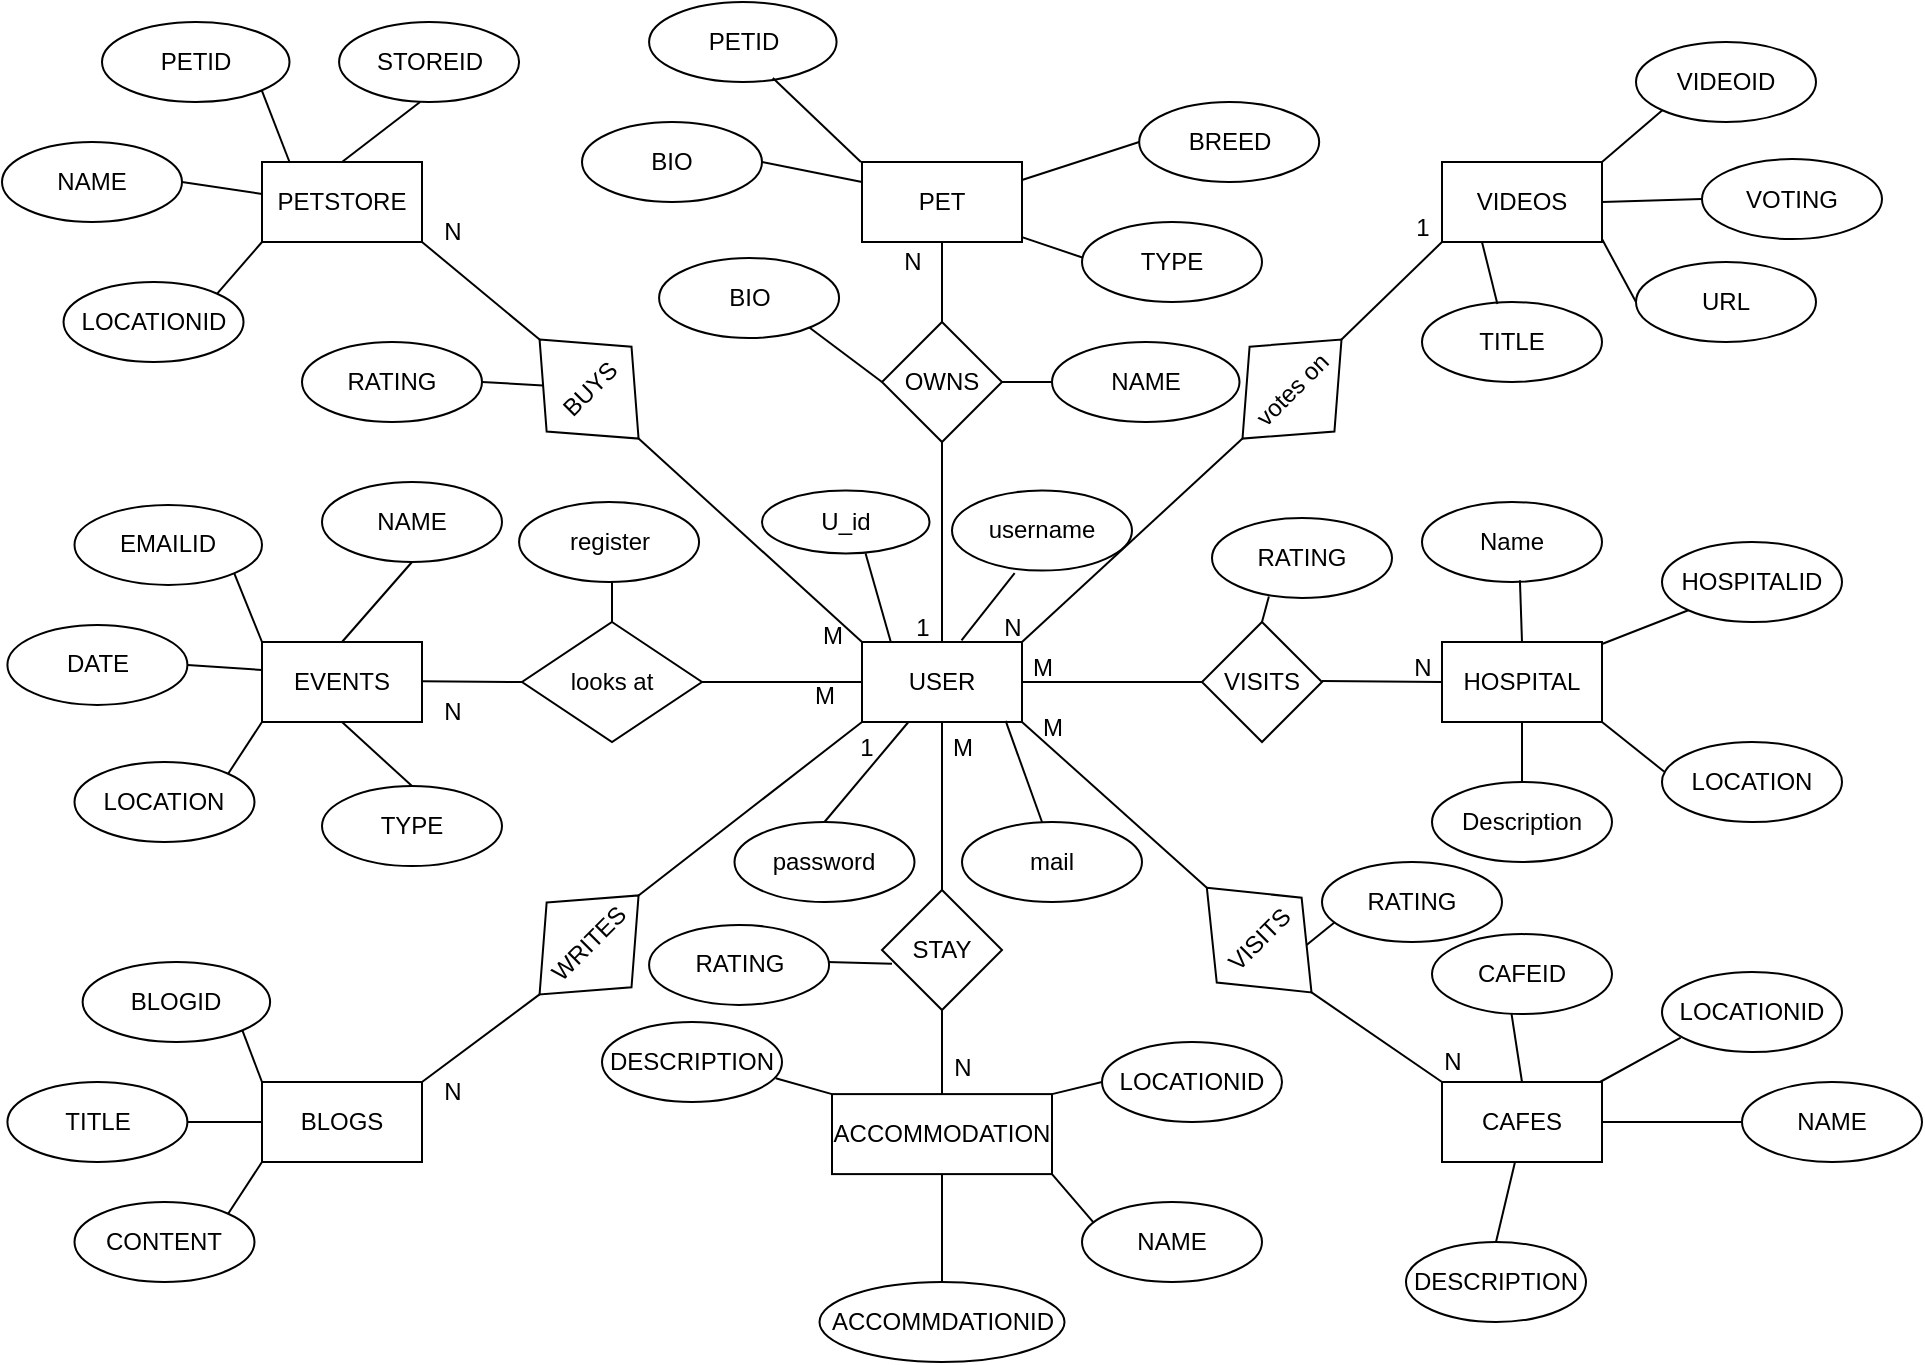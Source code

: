 <mxfile version="23.0.2" type="device">
  <diagram name="Page-1" id="FkYoSr1TKQ3hoMXSStE2">
    <mxGraphModel dx="1358" dy="654" grid="1" gridSize="10" guides="1" tooltips="1" connect="1" arrows="1" fold="1" page="1" pageScale="1" pageWidth="827" pageHeight="1169" math="0" shadow="0">
      <root>
        <mxCell id="0" />
        <mxCell id="1" parent="0" />
        <mxCell id="-RTT7aDzXiRl8rfxtxoK-1" value="USER" style="rounded=0;whiteSpace=wrap;html=1;" parent="1" vertex="1">
          <mxGeometry x="440" y="400" width="80" height="40" as="geometry" />
        </mxCell>
        <mxCell id="2adWbE0rUEFOMJ6LFM2F-12" value="OWNS" style="rhombus;whiteSpace=wrap;html=1;" parent="1" vertex="1">
          <mxGeometry x="450" y="240" width="60" height="60" as="geometry" />
        </mxCell>
        <mxCell id="2adWbE0rUEFOMJ6LFM2F-13" value="votes on" style="rhombus;whiteSpace=wrap;html=1;rotation=-45;" parent="1" vertex="1">
          <mxGeometry x="620" y="243.54" width="70" height="60" as="geometry" />
        </mxCell>
        <mxCell id="2adWbE0rUEFOMJ6LFM2F-14" value="looks at" style="rhombus;whiteSpace=wrap;html=1;" parent="1" vertex="1">
          <mxGeometry x="270" y="390" width="90" height="60" as="geometry" />
        </mxCell>
        <mxCell id="2adWbE0rUEFOMJ6LFM2F-15" value="STAY" style="rhombus;whiteSpace=wrap;html=1;" parent="1" vertex="1">
          <mxGeometry x="450" y="524" width="60" height="60" as="geometry" />
        </mxCell>
        <mxCell id="2adWbE0rUEFOMJ6LFM2F-16" value="VISITS" style="rhombus;whiteSpace=wrap;html=1;" parent="1" vertex="1">
          <mxGeometry x="610" y="390" width="60" height="60" as="geometry" />
        </mxCell>
        <mxCell id="2adWbE0rUEFOMJ6LFM2F-17" value="WRITES" style="rhombus;whiteSpace=wrap;html=1;rotation=-45;" parent="1" vertex="1">
          <mxGeometry x="268.54" y="521.46" width="70" height="60" as="geometry" />
        </mxCell>
        <mxCell id="2adWbE0rUEFOMJ6LFM2F-18" value="BUYS" style="rhombus;whiteSpace=wrap;html=1;rotation=-45;" parent="1" vertex="1">
          <mxGeometry x="273.54" y="238.54" width="60" height="70" as="geometry" />
        </mxCell>
        <mxCell id="2adWbE0rUEFOMJ6LFM2F-19" value="VISITS" style="rhombus;whiteSpace=wrap;html=1;rotation=-45;" parent="1" vertex="1">
          <mxGeometry x="608.59" y="512.05" width="60" height="74" as="geometry" />
        </mxCell>
        <mxCell id="2adWbE0rUEFOMJ6LFM2F-20" value="EVENTS" style="rounded=0;whiteSpace=wrap;html=1;" parent="1" vertex="1">
          <mxGeometry x="140" y="400" width="80" height="40" as="geometry" />
        </mxCell>
        <mxCell id="2adWbE0rUEFOMJ6LFM2F-21" value="PETSTORE" style="rounded=0;whiteSpace=wrap;html=1;" parent="1" vertex="1">
          <mxGeometry x="140" y="160" width="80" height="40" as="geometry" />
        </mxCell>
        <mxCell id="2adWbE0rUEFOMJ6LFM2F-22" value="PET" style="rounded=0;whiteSpace=wrap;html=1;" parent="1" vertex="1">
          <mxGeometry x="440" y="160" width="80" height="40" as="geometry" />
        </mxCell>
        <mxCell id="2adWbE0rUEFOMJ6LFM2F-23" value="ACCOMMODATION" style="rounded=0;whiteSpace=wrap;html=1;" parent="1" vertex="1">
          <mxGeometry x="425" y="626.05" width="110" height="40" as="geometry" />
        </mxCell>
        <mxCell id="2adWbE0rUEFOMJ6LFM2F-24" value="CAFES" style="rounded=0;whiteSpace=wrap;html=1;" parent="1" vertex="1">
          <mxGeometry x="730" y="620" width="80" height="40" as="geometry" />
        </mxCell>
        <mxCell id="2adWbE0rUEFOMJ6LFM2F-25" value="HOSPITAL" style="rounded=0;whiteSpace=wrap;html=1;" parent="1" vertex="1">
          <mxGeometry x="730" y="400" width="80" height="40" as="geometry" />
        </mxCell>
        <mxCell id="2adWbE0rUEFOMJ6LFM2F-26" value="VIDEOS" style="rounded=0;whiteSpace=wrap;html=1;" parent="1" vertex="1">
          <mxGeometry x="730" y="160" width="80" height="40" as="geometry" />
        </mxCell>
        <mxCell id="2adWbE0rUEFOMJ6LFM2F-27" value="BLOGS" style="rounded=0;whiteSpace=wrap;html=1;" parent="1" vertex="1">
          <mxGeometry x="140" y="620" width="80" height="40" as="geometry" />
        </mxCell>
        <mxCell id="2adWbE0rUEFOMJ6LFM2F-28" value="" style="endArrow=none;html=1;rounded=0;entryX=0;entryY=0.5;entryDx=0;entryDy=0;" parent="1" target="2adWbE0rUEFOMJ6LFM2F-16" edge="1">
          <mxGeometry width="50" height="50" relative="1" as="geometry">
            <mxPoint x="520" y="420" as="sourcePoint" />
            <mxPoint x="570" y="370" as="targetPoint" />
          </mxGeometry>
        </mxCell>
        <mxCell id="2adWbE0rUEFOMJ6LFM2F-30" value="" style="endArrow=none;html=1;rounded=0;" parent="1" edge="1">
          <mxGeometry width="50" height="50" relative="1" as="geometry">
            <mxPoint x="670" y="419.52" as="sourcePoint" />
            <mxPoint x="730" y="420" as="targetPoint" />
          </mxGeometry>
        </mxCell>
        <mxCell id="2adWbE0rUEFOMJ6LFM2F-31" value="" style="endArrow=none;html=1;rounded=0;entryX=0.5;entryY=0;entryDx=0;entryDy=0;exitX=1;exitY=1;exitDx=0;exitDy=0;" parent="1" source="-RTT7aDzXiRl8rfxtxoK-1" target="2adWbE0rUEFOMJ6LFM2F-19" edge="1">
          <mxGeometry width="50" height="50" relative="1" as="geometry">
            <mxPoint x="540" y="440" as="sourcePoint" />
            <mxPoint x="630" y="440" as="targetPoint" />
          </mxGeometry>
        </mxCell>
        <mxCell id="2adWbE0rUEFOMJ6LFM2F-32" value="" style="endArrow=none;html=1;rounded=0;entryX=0;entryY=1;entryDx=0;entryDy=0;exitX=1;exitY=0.5;exitDx=0;exitDy=0;" parent="1" source="2adWbE0rUEFOMJ6LFM2F-17" target="-RTT7aDzXiRl8rfxtxoK-1" edge="1">
          <mxGeometry width="50" height="50" relative="1" as="geometry">
            <mxPoint x="369" y="440" as="sourcePoint" />
            <mxPoint x="459" y="440" as="targetPoint" />
          </mxGeometry>
        </mxCell>
        <mxCell id="2adWbE0rUEFOMJ6LFM2F-33" value="" style="endArrow=none;html=1;rounded=0;entryX=0.5;entryY=1;entryDx=0;entryDy=0;exitX=0.5;exitY=0;exitDx=0;exitDy=0;" parent="1" source="2adWbE0rUEFOMJ6LFM2F-15" target="-RTT7aDzXiRl8rfxtxoK-1" edge="1">
          <mxGeometry width="50" height="50" relative="1" as="geometry">
            <mxPoint x="450" y="480" as="sourcePoint" />
            <mxPoint x="540" y="480" as="targetPoint" />
          </mxGeometry>
        </mxCell>
        <mxCell id="2adWbE0rUEFOMJ6LFM2F-34" value="" style="endArrow=none;html=1;rounded=0;entryX=0;entryY=0.5;entryDx=0;entryDy=0;" parent="1" target="2adWbE0rUEFOMJ6LFM2F-13" edge="1">
          <mxGeometry width="50" height="50" relative="1" as="geometry">
            <mxPoint x="520" y="400" as="sourcePoint" />
            <mxPoint x="610" y="400" as="targetPoint" />
          </mxGeometry>
        </mxCell>
        <mxCell id="2adWbE0rUEFOMJ6LFM2F-35" value="" style="endArrow=none;html=1;rounded=0;entryX=0;entryY=0;entryDx=0;entryDy=0;exitX=0.5;exitY=1;exitDx=0;exitDy=0;" parent="1" source="2adWbE0rUEFOMJ6LFM2F-18" target="-RTT7aDzXiRl8rfxtxoK-1" edge="1">
          <mxGeometry width="50" height="50" relative="1" as="geometry">
            <mxPoint x="324" y="300" as="sourcePoint" />
            <mxPoint x="414" y="300" as="targetPoint" />
          </mxGeometry>
        </mxCell>
        <mxCell id="2adWbE0rUEFOMJ6LFM2F-36" value="" style="endArrow=none;html=1;rounded=0;entryX=0;entryY=0.5;entryDx=0;entryDy=0;" parent="1" target="-RTT7aDzXiRl8rfxtxoK-1" edge="1">
          <mxGeometry width="50" height="50" relative="1" as="geometry">
            <mxPoint x="360" y="420" as="sourcePoint" />
            <mxPoint x="420" y="419.57" as="targetPoint" />
          </mxGeometry>
        </mxCell>
        <mxCell id="2adWbE0rUEFOMJ6LFM2F-37" value="" style="endArrow=none;html=1;rounded=0;entryX=0.5;entryY=0;entryDx=0;entryDy=0;exitX=0.5;exitY=1;exitDx=0;exitDy=0;" parent="1" source="2adWbE0rUEFOMJ6LFM2F-12" target="-RTT7aDzXiRl8rfxtxoK-1" edge="1">
          <mxGeometry width="50" height="50" relative="1" as="geometry">
            <mxPoint x="450" y="340" as="sourcePoint" />
            <mxPoint x="540" y="340" as="targetPoint" />
          </mxGeometry>
        </mxCell>
        <mxCell id="2adWbE0rUEFOMJ6LFM2F-38" value="" style="endArrow=none;html=1;rounded=0;entryX=0;entryY=0.5;entryDx=0;entryDy=0;exitX=1;exitY=0;exitDx=0;exitDy=0;" parent="1" source="2adWbE0rUEFOMJ6LFM2F-27" target="2adWbE0rUEFOMJ6LFM2F-17" edge="1">
          <mxGeometry width="50" height="50" relative="1" as="geometry">
            <mxPoint x="180" y="590" as="sourcePoint" />
            <mxPoint x="270" y="590" as="targetPoint" />
          </mxGeometry>
        </mxCell>
        <mxCell id="2adWbE0rUEFOMJ6LFM2F-39" value="" style="endArrow=none;html=1;rounded=0;entryX=0.5;entryY=0;entryDx=0;entryDy=0;exitX=0.5;exitY=1;exitDx=0;exitDy=0;" parent="1" source="2adWbE0rUEFOMJ6LFM2F-15" target="2adWbE0rUEFOMJ6LFM2F-23" edge="1">
          <mxGeometry width="50" height="50" relative="1" as="geometry">
            <mxPoint x="480" y="589.13" as="sourcePoint" />
            <mxPoint x="570" y="589.13" as="targetPoint" />
          </mxGeometry>
        </mxCell>
        <mxCell id="2adWbE0rUEFOMJ6LFM2F-40" value="" style="endArrow=none;html=1;rounded=0;entryX=0;entryY=0;entryDx=0;entryDy=0;exitX=0.5;exitY=1;exitDx=0;exitDy=0;" parent="1" source="2adWbE0rUEFOMJ6LFM2F-19" target="2adWbE0rUEFOMJ6LFM2F-24" edge="1">
          <mxGeometry width="50" height="50" relative="1" as="geometry">
            <mxPoint x="660" y="600" as="sourcePoint" />
            <mxPoint x="750" y="600" as="targetPoint" />
          </mxGeometry>
        </mxCell>
        <mxCell id="2adWbE0rUEFOMJ6LFM2F-41" value="" style="endArrow=none;html=1;rounded=0;" parent="1" edge="1">
          <mxGeometry width="50" height="50" relative="1" as="geometry">
            <mxPoint x="220" y="419.57" as="sourcePoint" />
            <mxPoint x="270" y="420" as="targetPoint" />
          </mxGeometry>
        </mxCell>
        <mxCell id="2adWbE0rUEFOMJ6LFM2F-42" value="" style="endArrow=none;html=1;rounded=0;entryX=0;entryY=1;entryDx=0;entryDy=0;exitX=1;exitY=0.5;exitDx=0;exitDy=0;" parent="1" source="2adWbE0rUEFOMJ6LFM2F-13" target="2adWbE0rUEFOMJ6LFM2F-26" edge="1">
          <mxGeometry width="50" height="50" relative="1" as="geometry">
            <mxPoint x="670" y="250" as="sourcePoint" />
            <mxPoint x="750" y="250" as="targetPoint" />
          </mxGeometry>
        </mxCell>
        <mxCell id="2adWbE0rUEFOMJ6LFM2F-43" value="" style="endArrow=none;html=1;rounded=0;entryX=0.5;entryY=0;entryDx=0;entryDy=0;exitX=0.5;exitY=1;exitDx=0;exitDy=0;" parent="1" source="2adWbE0rUEFOMJ6LFM2F-22" target="2adWbE0rUEFOMJ6LFM2F-12" edge="1">
          <mxGeometry width="50" height="50" relative="1" as="geometry">
            <mxPoint x="500" y="300" as="sourcePoint" />
            <mxPoint x="590" y="300" as="targetPoint" />
          </mxGeometry>
        </mxCell>
        <mxCell id="2adWbE0rUEFOMJ6LFM2F-44" value="" style="endArrow=none;html=1;rounded=0;entryX=0.5;entryY=0;entryDx=0;entryDy=0;exitX=1;exitY=1;exitDx=0;exitDy=0;" parent="1" source="2adWbE0rUEFOMJ6LFM2F-21" target="2adWbE0rUEFOMJ6LFM2F-18" edge="1">
          <mxGeometry width="50" height="50" relative="1" as="geometry">
            <mxPoint x="340" y="230" as="sourcePoint" />
            <mxPoint x="430" y="230" as="targetPoint" />
          </mxGeometry>
        </mxCell>
        <mxCell id="2adWbE0rUEFOMJ6LFM2F-51" value="NAME" style="ellipse;whiteSpace=wrap;html=1;" parent="1" vertex="1">
          <mxGeometry x="535" y="250" width="93.75" height="40" as="geometry" />
        </mxCell>
        <mxCell id="2adWbE0rUEFOMJ6LFM2F-52" value="PETID" style="ellipse;whiteSpace=wrap;html=1;" parent="1" vertex="1">
          <mxGeometry x="333.54" y="80" width="93.75" height="40" as="geometry" />
        </mxCell>
        <mxCell id="2adWbE0rUEFOMJ6LFM2F-53" value="" style="endArrow=none;html=1;rounded=0;exitX=0.5;exitY=0;exitDx=0;exitDy=0;entryX=0.66;entryY=0.951;entryDx=0;entryDy=0;entryPerimeter=0;" parent="1" target="2adWbE0rUEFOMJ6LFM2F-52" edge="1">
          <mxGeometry width="50" height="50" relative="1" as="geometry">
            <mxPoint x="439.46" y="160" as="sourcePoint" />
            <mxPoint x="439.46" y="100" as="targetPoint" />
          </mxGeometry>
        </mxCell>
        <mxCell id="2adWbE0rUEFOMJ6LFM2F-54" value="TYPE" style="ellipse;whiteSpace=wrap;html=1;" parent="1" vertex="1">
          <mxGeometry x="550" y="190" width="90" height="40" as="geometry" />
        </mxCell>
        <mxCell id="2adWbE0rUEFOMJ6LFM2F-55" value="BIO" style="ellipse;whiteSpace=wrap;html=1;" parent="1" vertex="1">
          <mxGeometry x="300" y="140" width="90" height="40" as="geometry" />
        </mxCell>
        <mxCell id="2adWbE0rUEFOMJ6LFM2F-56" value="BREED" style="ellipse;whiteSpace=wrap;html=1;" parent="1" vertex="1">
          <mxGeometry x="578.59" y="130" width="90" height="40" as="geometry" />
        </mxCell>
        <mxCell id="2adWbE0rUEFOMJ6LFM2F-57" value="" style="endArrow=none;html=1;rounded=0;exitX=1;exitY=0.5;exitDx=0;exitDy=0;entryX=0.382;entryY=1.007;entryDx=0;entryDy=0;entryPerimeter=0;" parent="1" source="2adWbE0rUEFOMJ6LFM2F-55" edge="1">
          <mxGeometry width="50" height="50" relative="1" as="geometry">
            <mxPoint x="410" y="211" as="sourcePoint" />
            <mxPoint x="440" y="170" as="targetPoint" />
          </mxGeometry>
        </mxCell>
        <mxCell id="2adWbE0rUEFOMJ6LFM2F-58" value="" style="endArrow=none;html=1;rounded=0;exitX=0.006;exitY=0.447;exitDx=0;exitDy=0;exitPerimeter=0;entryX=0.75;entryY=1;entryDx=0;entryDy=0;" parent="1" source="2adWbE0rUEFOMJ6LFM2F-54" edge="1">
          <mxGeometry width="50" height="50" relative="1" as="geometry">
            <mxPoint x="536" y="238.54" as="sourcePoint" />
            <mxPoint x="520" y="197.54" as="targetPoint" />
          </mxGeometry>
        </mxCell>
        <mxCell id="2adWbE0rUEFOMJ6LFM2F-59" value="" style="endArrow=none;html=1;rounded=0;exitX=0;exitY=0.5;exitDx=0;exitDy=0;entryX=1;entryY=1;entryDx=0;entryDy=0;" parent="1" source="2adWbE0rUEFOMJ6LFM2F-56" edge="1">
          <mxGeometry width="50" height="50" relative="1" as="geometry">
            <mxPoint x="546" y="180" as="sourcePoint" />
            <mxPoint x="520" y="169" as="targetPoint" />
          </mxGeometry>
        </mxCell>
        <mxCell id="2adWbE0rUEFOMJ6LFM2F-64" value="URL" style="ellipse;whiteSpace=wrap;html=1;" parent="1" vertex="1">
          <mxGeometry x="827" y="210" width="90" height="40" as="geometry" />
        </mxCell>
        <mxCell id="2adWbE0rUEFOMJ6LFM2F-65" value="VIDEOID" style="ellipse;whiteSpace=wrap;html=1;" parent="1" vertex="1">
          <mxGeometry x="827" y="100" width="90" height="40" as="geometry" />
        </mxCell>
        <mxCell id="_bQfAB4FE8FY6_FckcCM-1" value="TITLE" style="ellipse;whiteSpace=wrap;html=1;" parent="1" vertex="1">
          <mxGeometry x="720" y="230" width="90" height="40" as="geometry" />
        </mxCell>
        <mxCell id="_bQfAB4FE8FY6_FckcCM-5" value="" style="endArrow=none;html=1;rounded=0;entryX=0.25;entryY=1;entryDx=0;entryDy=0;exitX=0.419;exitY=0.026;exitDx=0;exitDy=0;exitPerimeter=0;" parent="1" source="_bQfAB4FE8FY6_FckcCM-1" target="2adWbE0rUEFOMJ6LFM2F-26" edge="1">
          <mxGeometry width="50" height="50" relative="1" as="geometry">
            <mxPoint x="790" y="230" as="sourcePoint" />
            <mxPoint x="767" y="200" as="targetPoint" />
          </mxGeometry>
        </mxCell>
        <mxCell id="_bQfAB4FE8FY6_FckcCM-6" value="" style="endArrow=none;html=1;rounded=0;entryX=0.5;entryY=1;entryDx=0;entryDy=0;exitX=0;exitY=0.5;exitDx=0;exitDy=0;" parent="1" source="2adWbE0rUEFOMJ6LFM2F-64" edge="1">
          <mxGeometry width="50" height="50" relative="1" as="geometry">
            <mxPoint x="833" y="228.54" as="sourcePoint" />
            <mxPoint x="810" y="198.54" as="targetPoint" />
          </mxGeometry>
        </mxCell>
        <mxCell id="_bQfAB4FE8FY6_FckcCM-7" value="" style="endArrow=none;html=1;rounded=0;entryX=0.5;entryY=1;entryDx=0;entryDy=0;exitX=0;exitY=1;exitDx=0;exitDy=0;" parent="1" source="2adWbE0rUEFOMJ6LFM2F-65" edge="1">
          <mxGeometry width="50" height="50" relative="1" as="geometry">
            <mxPoint x="833" y="190" as="sourcePoint" />
            <mxPoint x="810" y="160" as="targetPoint" />
          </mxGeometry>
        </mxCell>
        <mxCell id="_bQfAB4FE8FY6_FckcCM-8" value="LOCATION" style="ellipse;whiteSpace=wrap;html=1;" parent="1" vertex="1">
          <mxGeometry x="840" y="450.0" width="90" height="40" as="geometry" />
        </mxCell>
        <mxCell id="_bQfAB4FE8FY6_FckcCM-9" value="Description" style="ellipse;whiteSpace=wrap;html=1;" parent="1" vertex="1">
          <mxGeometry x="725" y="470.0" width="90" height="40" as="geometry" />
        </mxCell>
        <mxCell id="_bQfAB4FE8FY6_FckcCM-10" value="" style="endArrow=none;html=1;rounded=0;entryX=0.5;entryY=1;entryDx=0;entryDy=0;" parent="1" source="_bQfAB4FE8FY6_FckcCM-9" target="2adWbE0rUEFOMJ6LFM2F-25" edge="1">
          <mxGeometry width="50" height="50" relative="1" as="geometry">
            <mxPoint x="747" y="488.0" as="sourcePoint" />
            <mxPoint x="751" y="440.0" as="targetPoint" />
          </mxGeometry>
        </mxCell>
        <mxCell id="_bQfAB4FE8FY6_FckcCM-11" value="Name" style="ellipse;whiteSpace=wrap;html=1;" parent="1" vertex="1">
          <mxGeometry x="720" y="330.0" width="90" height="40" as="geometry" />
        </mxCell>
        <mxCell id="_bQfAB4FE8FY6_FckcCM-12" value="HOSPITALID" style="ellipse;whiteSpace=wrap;html=1;" parent="1" vertex="1">
          <mxGeometry x="840" y="350.0" width="90" height="40" as="geometry" />
        </mxCell>
        <mxCell id="_bQfAB4FE8FY6_FckcCM-14" value="" style="endArrow=none;html=1;rounded=0;entryX=0.544;entryY=0.979;entryDx=0;entryDy=0;entryPerimeter=0;exitX=0.5;exitY=0;exitDx=0;exitDy=0;" parent="1" source="2adWbE0rUEFOMJ6LFM2F-25" target="_bQfAB4FE8FY6_FckcCM-11" edge="1">
          <mxGeometry width="50" height="50" relative="1" as="geometry">
            <mxPoint x="745" y="400" as="sourcePoint" />
            <mxPoint x="795" y="350" as="targetPoint" />
          </mxGeometry>
        </mxCell>
        <mxCell id="_bQfAB4FE8FY6_FckcCM-15" value="" style="endArrow=none;html=1;rounded=0;entryX=0;entryY=1;entryDx=0;entryDy=0;" parent="1" target="_bQfAB4FE8FY6_FckcCM-12" edge="1">
          <mxGeometry width="50" height="50" relative="1" as="geometry">
            <mxPoint x="810" y="401" as="sourcePoint" />
            <mxPoint x="804" y="360" as="targetPoint" />
          </mxGeometry>
        </mxCell>
        <mxCell id="_bQfAB4FE8FY6_FckcCM-16" value="" style="endArrow=none;html=1;rounded=0;entryX=0.544;entryY=0.979;entryDx=0;entryDy=0;entryPerimeter=0;exitX=0.011;exitY=0.368;exitDx=0;exitDy=0;exitPerimeter=0;" parent="1" source="_bQfAB4FE8FY6_FckcCM-8" edge="1">
          <mxGeometry width="50" height="50" relative="1" as="geometry">
            <mxPoint x="816" y="481" as="sourcePoint" />
            <mxPoint x="810" y="440" as="targetPoint" />
          </mxGeometry>
        </mxCell>
        <mxCell id="_bQfAB4FE8FY6_FckcCM-19" value="DESCRIPTION" style="ellipse;whiteSpace=wrap;html=1;" parent="1" vertex="1">
          <mxGeometry x="712" y="700.0" width="90" height="40" as="geometry" />
        </mxCell>
        <mxCell id="_bQfAB4FE8FY6_FckcCM-20" value="LOCATIONID" style="ellipse;whiteSpace=wrap;html=1;" parent="1" vertex="1">
          <mxGeometry x="840" y="565.0" width="90" height="40" as="geometry" />
        </mxCell>
        <mxCell id="_bQfAB4FE8FY6_FckcCM-21" value="CAFEID" style="ellipse;whiteSpace=wrap;html=1;" parent="1" vertex="1">
          <mxGeometry x="725" y="546.05" width="90" height="40" as="geometry" />
        </mxCell>
        <mxCell id="_bQfAB4FE8FY6_FckcCM-22" value="NAME" style="ellipse;whiteSpace=wrap;html=1;" parent="1" vertex="1">
          <mxGeometry x="880" y="620.0" width="90" height="40" as="geometry" />
        </mxCell>
        <mxCell id="_bQfAB4FE8FY6_FckcCM-23" value="" style="endArrow=none;html=1;rounded=0;entryX=1;entryY=0.5;entryDx=0;entryDy=0;exitX=0;exitY=0.5;exitDx=0;exitDy=0;" parent="1" source="_bQfAB4FE8FY6_FckcCM-22" target="2adWbE0rUEFOMJ6LFM2F-24" edge="1">
          <mxGeometry width="50" height="50" relative="1" as="geometry">
            <mxPoint x="840" y="660" as="sourcePoint" />
            <mxPoint x="809" y="635" as="targetPoint" />
          </mxGeometry>
        </mxCell>
        <mxCell id="_bQfAB4FE8FY6_FckcCM-24" value="" style="endArrow=none;html=1;rounded=0;entryX=0.544;entryY=0.979;entryDx=0;entryDy=0;entryPerimeter=0;exitX=0.104;exitY=0.821;exitDx=0;exitDy=0;exitPerimeter=0;" parent="1" source="_bQfAB4FE8FY6_FckcCM-20" edge="1">
          <mxGeometry width="50" height="50" relative="1" as="geometry">
            <mxPoint x="840" y="645" as="sourcePoint" />
            <mxPoint x="809" y="620" as="targetPoint" />
          </mxGeometry>
        </mxCell>
        <mxCell id="_bQfAB4FE8FY6_FckcCM-26" value="" style="endArrow=none;html=1;rounded=0;entryX=0.441;entryY=0.986;entryDx=0;entryDy=0;entryPerimeter=0;exitX=0.5;exitY=0;exitDx=0;exitDy=0;" parent="1" source="2adWbE0rUEFOMJ6LFM2F-24" target="_bQfAB4FE8FY6_FckcCM-21" edge="1">
          <mxGeometry width="50" height="50" relative="1" as="geometry">
            <mxPoint x="802" y="611.05" as="sourcePoint" />
            <mxPoint x="771" y="586.05" as="targetPoint" />
          </mxGeometry>
        </mxCell>
        <mxCell id="_bQfAB4FE8FY6_FckcCM-27" value="" style="endArrow=none;html=1;rounded=0;entryX=0.544;entryY=0.979;entryDx=0;entryDy=0;entryPerimeter=0;exitX=0.5;exitY=0;exitDx=0;exitDy=0;" parent="1" source="_bQfAB4FE8FY6_FckcCM-19" edge="1">
          <mxGeometry width="50" height="50" relative="1" as="geometry">
            <mxPoint x="797.5" y="685" as="sourcePoint" />
            <mxPoint x="766.5" y="660" as="targetPoint" />
          </mxGeometry>
        </mxCell>
        <mxCell id="_bQfAB4FE8FY6_FckcCM-28" value="ACCOMMDATIONID" style="ellipse;whiteSpace=wrap;html=1;" parent="1" vertex="1">
          <mxGeometry x="418.75" y="720" width="122.5" height="40" as="geometry" />
        </mxCell>
        <mxCell id="_bQfAB4FE8FY6_FckcCM-29" value="LOCATIONID" style="ellipse;whiteSpace=wrap;html=1;" parent="1" vertex="1">
          <mxGeometry x="560" y="600.0" width="90" height="40" as="geometry" />
        </mxCell>
        <mxCell id="_bQfAB4FE8FY6_FckcCM-30" value="NAME" style="ellipse;whiteSpace=wrap;html=1;" parent="1" vertex="1">
          <mxGeometry x="550" y="680.0" width="90" height="40" as="geometry" />
        </mxCell>
        <mxCell id="_bQfAB4FE8FY6_FckcCM-31" value="" style="endArrow=none;html=1;rounded=0;entryX=0.5;entryY=1;entryDx=0;entryDy=0;exitX=0.5;exitY=0;exitDx=0;exitDy=0;" parent="1" source="_bQfAB4FE8FY6_FckcCM-28" target="2adWbE0rUEFOMJ6LFM2F-23" edge="1">
          <mxGeometry width="50" height="50" relative="1" as="geometry">
            <mxPoint x="520" y="710" as="sourcePoint" />
            <mxPoint x="471" y="755" as="targetPoint" />
          </mxGeometry>
        </mxCell>
        <mxCell id="_bQfAB4FE8FY6_FckcCM-32" value="" style="endArrow=none;html=1;rounded=0;entryX=1;entryY=1;entryDx=0;entryDy=0;exitX=0.066;exitY=0.262;exitDx=0;exitDy=0;exitPerimeter=0;" parent="1" source="_bQfAB4FE8FY6_FckcCM-30" target="2adWbE0rUEFOMJ6LFM2F-23" edge="1">
          <mxGeometry width="50" height="50" relative="1" as="geometry">
            <mxPoint x="570" y="650" as="sourcePoint" />
            <mxPoint x="470" y="735" as="targetPoint" />
          </mxGeometry>
        </mxCell>
        <mxCell id="_bQfAB4FE8FY6_FckcCM-33" value="" style="endArrow=none;html=1;rounded=0;entryX=1;entryY=0;entryDx=0;entryDy=0;exitX=0.071;exitY=0.446;exitDx=0;exitDy=0;exitPerimeter=0;" parent="1" edge="1">
          <mxGeometry width="50" height="50" relative="1" as="geometry">
            <mxPoint x="455" y="560.93" as="sourcePoint" />
            <mxPoint x="422.489" y="559.996" as="targetPoint" />
          </mxGeometry>
        </mxCell>
        <mxCell id="_bQfAB4FE8FY6_FckcCM-34" value="RATING" style="ellipse;whiteSpace=wrap;html=1;" parent="1" vertex="1">
          <mxGeometry x="333.54" y="541.46" width="90" height="40" as="geometry" />
        </mxCell>
        <mxCell id="_bQfAB4FE8FY6_FckcCM-35" value="DESCRIPTION" style="ellipse;whiteSpace=wrap;html=1;" parent="1" vertex="1">
          <mxGeometry x="310" y="590" width="90" height="40" as="geometry" />
        </mxCell>
        <mxCell id="_bQfAB4FE8FY6_FckcCM-36" value="" style="endArrow=none;html=1;rounded=0;exitX=0;exitY=0;exitDx=0;exitDy=0;entryX=0.965;entryY=0.703;entryDx=0;entryDy=0;entryPerimeter=0;" parent="1" source="2adWbE0rUEFOMJ6LFM2F-23" target="_bQfAB4FE8FY6_FckcCM-35" edge="1">
          <mxGeometry width="50" height="50" relative="1" as="geometry">
            <mxPoint x="440" y="610" as="sourcePoint" />
            <mxPoint x="490" y="560" as="targetPoint" />
          </mxGeometry>
        </mxCell>
        <mxCell id="_bQfAB4FE8FY6_FckcCM-37" value="" style="endArrow=none;html=1;rounded=0;exitX=1;exitY=0;exitDx=0;exitDy=0;entryX=0;entryY=0.5;entryDx=0;entryDy=0;" parent="1" source="2adWbE0rUEFOMJ6LFM2F-23" target="_bQfAB4FE8FY6_FckcCM-29" edge="1">
          <mxGeometry width="50" height="50" relative="1" as="geometry">
            <mxPoint x="440" y="610" as="sourcePoint" />
            <mxPoint x="490" y="560" as="targetPoint" />
          </mxGeometry>
        </mxCell>
        <mxCell id="_bQfAB4FE8FY6_FckcCM-40" value="PETID" style="ellipse;whiteSpace=wrap;html=1;" parent="1" vertex="1">
          <mxGeometry x="60.0" y="90" width="93.75" height="40" as="geometry" />
        </mxCell>
        <mxCell id="_bQfAB4FE8FY6_FckcCM-41" value="NAME" style="ellipse;whiteSpace=wrap;html=1;" parent="1" vertex="1">
          <mxGeometry x="10" y="150" width="90" height="40" as="geometry" />
        </mxCell>
        <mxCell id="_bQfAB4FE8FY6_FckcCM-42" value="LOCATIONID" style="ellipse;whiteSpace=wrap;html=1;" parent="1" vertex="1">
          <mxGeometry x="40.77" y="220" width="90" height="40" as="geometry" />
        </mxCell>
        <mxCell id="_bQfAB4FE8FY6_FckcCM-43" value="EMAILID" style="ellipse;whiteSpace=wrap;html=1;" parent="1" vertex="1">
          <mxGeometry x="46.25" y="331.46" width="93.75" height="40" as="geometry" />
        </mxCell>
        <mxCell id="_bQfAB4FE8FY6_FckcCM-44" value="DATE" style="ellipse;whiteSpace=wrap;html=1;" parent="1" vertex="1">
          <mxGeometry x="12.71" y="391.46" width="90" height="40" as="geometry" />
        </mxCell>
        <mxCell id="_bQfAB4FE8FY6_FckcCM-45" value="LOCATION" style="ellipse;whiteSpace=wrap;html=1;" parent="1" vertex="1">
          <mxGeometry x="46.25" y="460.0" width="90" height="40" as="geometry" />
        </mxCell>
        <mxCell id="_bQfAB4FE8FY6_FckcCM-46" value="BLOGID" style="ellipse;whiteSpace=wrap;html=1;" parent="1" vertex="1">
          <mxGeometry x="50.31" y="560" width="93.75" height="40" as="geometry" />
        </mxCell>
        <mxCell id="_bQfAB4FE8FY6_FckcCM-47" value="TITLE" style="ellipse;whiteSpace=wrap;html=1;" parent="1" vertex="1">
          <mxGeometry x="12.71" y="620" width="90" height="40" as="geometry" />
        </mxCell>
        <mxCell id="_bQfAB4FE8FY6_FckcCM-48" value="CONTENT" style="ellipse;whiteSpace=wrap;html=1;" parent="1" vertex="1">
          <mxGeometry x="46.25" y="680" width="90" height="40" as="geometry" />
        </mxCell>
        <mxCell id="_bQfAB4FE8FY6_FckcCM-49" value="" style="endArrow=none;html=1;rounded=0;entryX=1;entryY=0;entryDx=0;entryDy=0;exitX=1;exitY=1;exitDx=0;exitDy=0;" parent="1" target="_bQfAB4FE8FY6_FckcCM-42" edge="1">
          <mxGeometry width="50" height="50" relative="1" as="geometry">
            <mxPoint x="140" y="200" as="sourcePoint" />
            <mxPoint x="199" y="249" as="targetPoint" />
          </mxGeometry>
        </mxCell>
        <mxCell id="_bQfAB4FE8FY6_FckcCM-50" value="" style="endArrow=none;html=1;rounded=0;entryX=1;entryY=0.5;entryDx=0;entryDy=0;exitX=1;exitY=1;exitDx=0;exitDy=0;" parent="1" target="_bQfAB4FE8FY6_FckcCM-41" edge="1">
          <mxGeometry width="50" height="50" relative="1" as="geometry">
            <mxPoint x="140" y="176" as="sourcePoint" />
            <mxPoint x="121" y="190" as="targetPoint" />
          </mxGeometry>
        </mxCell>
        <mxCell id="_bQfAB4FE8FY6_FckcCM-51" value="" style="endArrow=none;html=1;rounded=0;entryX=1;entryY=1;entryDx=0;entryDy=0;exitX=1;exitY=1;exitDx=0;exitDy=0;" parent="1" target="_bQfAB4FE8FY6_FckcCM-40" edge="1">
          <mxGeometry width="50" height="50" relative="1" as="geometry">
            <mxPoint x="153.75" y="160" as="sourcePoint" />
            <mxPoint x="120.75" y="154" as="targetPoint" />
          </mxGeometry>
        </mxCell>
        <mxCell id="_bQfAB4FE8FY6_FckcCM-52" value="RATING" style="ellipse;whiteSpace=wrap;html=1;" parent="1" vertex="1">
          <mxGeometry x="160" y="250.0" width="90" height="40" as="geometry" />
        </mxCell>
        <mxCell id="_bQfAB4FE8FY6_FckcCM-53" value="" style="endArrow=none;html=1;rounded=0;entryX=1;entryY=0.5;entryDx=0;entryDy=0;exitX=0;exitY=0;exitDx=0;exitDy=0;" parent="1" source="2adWbE0rUEFOMJ6LFM2F-18" target="_bQfAB4FE8FY6_FckcCM-52" edge="1">
          <mxGeometry width="50" height="50" relative="1" as="geometry">
            <mxPoint x="199.23" y="200" as="sourcePoint" />
            <mxPoint x="258.23" y="249" as="targetPoint" />
          </mxGeometry>
        </mxCell>
        <mxCell id="_bQfAB4FE8FY6_FckcCM-54" value="STOREID" style="ellipse;whiteSpace=wrap;html=1;" parent="1" vertex="1">
          <mxGeometry x="178.54" y="90" width="90" height="40" as="geometry" />
        </mxCell>
        <mxCell id="_bQfAB4FE8FY6_FckcCM-55" value="" style="endArrow=none;html=1;rounded=0;entryX=0.5;entryY=0;entryDx=0;entryDy=0;exitX=0.5;exitY=1;exitDx=0;exitDy=0;" parent="1" target="2adWbE0rUEFOMJ6LFM2F-21" edge="1">
          <mxGeometry width="50" height="50" relative="1" as="geometry">
            <mxPoint x="219.04" y="130" as="sourcePoint" />
            <mxPoint x="228.04" y="169" as="targetPoint" />
          </mxGeometry>
        </mxCell>
        <mxCell id="_bQfAB4FE8FY6_FckcCM-56" value="" style="endArrow=none;html=1;rounded=0;entryX=0.5;entryY=0;entryDx=0;entryDy=0;exitX=0.5;exitY=1;exitDx=0;exitDy=0;" parent="1" source="_bQfAB4FE8FY6_FckcCM-60" target="2adWbE0rUEFOMJ6LFM2F-20" edge="1">
          <mxGeometry width="50" height="50" relative="1" as="geometry">
            <mxPoint x="200.56" y="364" as="sourcePoint" />
            <mxPoint x="177.56" y="390" as="targetPoint" />
          </mxGeometry>
        </mxCell>
        <mxCell id="_bQfAB4FE8FY6_FckcCM-57" value="" style="endArrow=none;html=1;rounded=0;entryX=1;entryY=0;entryDx=0;entryDy=0;exitX=1;exitY=1;exitDx=0;exitDy=0;" parent="1" source="_bQfAB4FE8FY6_FckcCM-43" edge="1">
          <mxGeometry width="50" height="50" relative="1" as="geometry">
            <mxPoint x="163" y="374" as="sourcePoint" />
            <mxPoint x="140" y="400" as="targetPoint" />
          </mxGeometry>
        </mxCell>
        <mxCell id="_bQfAB4FE8FY6_FckcCM-58" value="" style="endArrow=none;html=1;rounded=0;entryX=1;entryY=0;entryDx=0;entryDy=0;exitX=1;exitY=1;exitDx=0;exitDy=0;" parent="1" target="_bQfAB4FE8FY6_FckcCM-45" edge="1">
          <mxGeometry width="50" height="50" relative="1" as="geometry">
            <mxPoint x="140" y="440" as="sourcePoint" />
            <mxPoint x="117" y="466" as="targetPoint" />
          </mxGeometry>
        </mxCell>
        <mxCell id="_bQfAB4FE8FY6_FckcCM-59" value="" style="endArrow=none;html=1;rounded=0;entryX=1;entryY=0.5;entryDx=0;entryDy=0;exitX=1;exitY=1;exitDx=0;exitDy=0;" parent="1" target="_bQfAB4FE8FY6_FckcCM-44" edge="1">
          <mxGeometry width="50" height="50" relative="1" as="geometry">
            <mxPoint x="140" y="414" as="sourcePoint" />
            <mxPoint x="117" y="440" as="targetPoint" />
          </mxGeometry>
        </mxCell>
        <mxCell id="_bQfAB4FE8FY6_FckcCM-60" value="NAME" style="ellipse;whiteSpace=wrap;html=1;" parent="1" vertex="1">
          <mxGeometry x="170" y="320" width="90" height="40" as="geometry" />
        </mxCell>
        <mxCell id="_bQfAB4FE8FY6_FckcCM-61" value="TYPE" style="ellipse;whiteSpace=wrap;html=1;" parent="1" vertex="1">
          <mxGeometry x="170" y="472.05" width="90" height="40" as="geometry" />
        </mxCell>
        <mxCell id="_bQfAB4FE8FY6_FckcCM-62" value="" style="endArrow=none;html=1;rounded=0;entryX=0.5;entryY=0;entryDx=0;entryDy=0;exitX=0.5;exitY=1;exitDx=0;exitDy=0;" parent="1" source="2adWbE0rUEFOMJ6LFM2F-20" target="_bQfAB4FE8FY6_FckcCM-61" edge="1">
          <mxGeometry width="50" height="50" relative="1" as="geometry">
            <mxPoint x="150" y="450" as="sourcePoint" />
            <mxPoint x="133" y="476" as="targetPoint" />
          </mxGeometry>
        </mxCell>
        <mxCell id="_bQfAB4FE8FY6_FckcCM-65" value="" style="endArrow=none;html=1;rounded=0;exitX=0;exitY=0.5;exitDx=0;exitDy=0;entryX=1;entryY=0.5;entryDx=0;entryDy=0;" parent="1" source="2adWbE0rUEFOMJ6LFM2F-27" target="_bQfAB4FE8FY6_FckcCM-47" edge="1">
          <mxGeometry width="50" height="50" relative="1" as="geometry">
            <mxPoint x="110" y="610" as="sourcePoint" />
            <mxPoint x="160" y="560" as="targetPoint" />
          </mxGeometry>
        </mxCell>
        <mxCell id="_bQfAB4FE8FY6_FckcCM-67" value="" style="endArrow=none;html=1;rounded=0;exitX=0;exitY=0;exitDx=0;exitDy=0;entryX=1;entryY=1;entryDx=0;entryDy=0;" parent="1" source="2adWbE0rUEFOMJ6LFM2F-27" target="_bQfAB4FE8FY6_FckcCM-46" edge="1">
          <mxGeometry width="50" height="50" relative="1" as="geometry">
            <mxPoint x="160" y="660" as="sourcePoint" />
            <mxPoint x="123" y="660" as="targetPoint" />
          </mxGeometry>
        </mxCell>
        <mxCell id="_bQfAB4FE8FY6_FckcCM-68" value="" style="endArrow=none;html=1;rounded=0;entryX=1;entryY=0;entryDx=0;entryDy=0;exitX=0;exitY=1;exitDx=0;exitDy=0;" parent="1" source="2adWbE0rUEFOMJ6LFM2F-27" target="_bQfAB4FE8FY6_FckcCM-48" edge="1">
          <mxGeometry width="50" height="50" relative="1" as="geometry">
            <mxPoint x="170" y="670" as="sourcePoint" />
            <mxPoint x="133" y="670" as="targetPoint" />
          </mxGeometry>
        </mxCell>
        <mxCell id="_bQfAB4FE8FY6_FckcCM-71" value="VOTING" style="ellipse;whiteSpace=wrap;html=1;" parent="1" vertex="1">
          <mxGeometry x="860" y="158.54" width="90" height="40" as="geometry" />
        </mxCell>
        <mxCell id="_bQfAB4FE8FY6_FckcCM-72" value="" style="endArrow=none;html=1;rounded=0;entryX=1;entryY=0.5;entryDx=0;entryDy=0;exitX=0;exitY=0.5;exitDx=0;exitDy=0;" parent="1" source="_bQfAB4FE8FY6_FckcCM-71" target="2adWbE0rUEFOMJ6LFM2F-26" edge="1">
          <mxGeometry width="50" height="50" relative="1" as="geometry">
            <mxPoint x="850" y="144" as="sourcePoint" />
            <mxPoint x="820" y="170" as="targetPoint" />
          </mxGeometry>
        </mxCell>
        <mxCell id="_bQfAB4FE8FY6_FckcCM-74" value="1" style="text;html=1;align=center;verticalAlign=middle;resizable=0;points=[];autosize=1;strokeColor=none;fillColor=none;" parent="1" vertex="1">
          <mxGeometry x="455" y="378" width="30" height="30" as="geometry" />
        </mxCell>
        <mxCell id="_bQfAB4FE8FY6_FckcCM-75" value="N" style="text;html=1;align=center;verticalAlign=middle;resizable=0;points=[];autosize=1;strokeColor=none;fillColor=none;" parent="1" vertex="1">
          <mxGeometry x="450" y="195" width="30" height="30" as="geometry" />
        </mxCell>
        <mxCell id="_bQfAB4FE8FY6_FckcCM-76" value="N" style="text;html=1;align=center;verticalAlign=middle;resizable=0;points=[];autosize=1;strokeColor=none;fillColor=none;" parent="1" vertex="1">
          <mxGeometry x="500" y="378" width="30" height="30" as="geometry" />
        </mxCell>
        <mxCell id="_bQfAB4FE8FY6_FckcCM-78" value="M" style="text;html=1;align=center;verticalAlign=middle;resizable=0;points=[];autosize=1;strokeColor=none;fillColor=none;" parent="1" vertex="1">
          <mxGeometry x="515" y="398" width="30" height="30" as="geometry" />
        </mxCell>
        <mxCell id="_bQfAB4FE8FY6_FckcCM-79" value="N" style="text;html=1;align=center;verticalAlign=middle;resizable=0;points=[];autosize=1;strokeColor=none;fillColor=none;" parent="1" vertex="1">
          <mxGeometry x="705" y="398" width="30" height="30" as="geometry" />
        </mxCell>
        <mxCell id="_bQfAB4FE8FY6_FckcCM-80" value="M" style="text;html=1;align=center;verticalAlign=middle;resizable=0;points=[];autosize=1;strokeColor=none;fillColor=none;" parent="1" vertex="1">
          <mxGeometry x="520" y="428" width="30" height="30" as="geometry" />
        </mxCell>
        <mxCell id="_bQfAB4FE8FY6_FckcCM-81" value="N" style="text;html=1;align=center;verticalAlign=middle;resizable=0;points=[];autosize=1;strokeColor=none;fillColor=none;" parent="1" vertex="1">
          <mxGeometry x="720" y="595" width="30" height="30" as="geometry" />
        </mxCell>
        <mxCell id="_bQfAB4FE8FY6_FckcCM-82" value="M" style="text;html=1;align=center;verticalAlign=middle;resizable=0;points=[];autosize=1;strokeColor=none;fillColor=none;" parent="1" vertex="1">
          <mxGeometry x="475" y="438" width="30" height="30" as="geometry" />
        </mxCell>
        <mxCell id="_bQfAB4FE8FY6_FckcCM-83" value="N" style="text;html=1;align=center;verticalAlign=middle;resizable=0;points=[];autosize=1;strokeColor=none;fillColor=none;" parent="1" vertex="1">
          <mxGeometry x="475" y="598" width="30" height="30" as="geometry" />
        </mxCell>
        <mxCell id="_bQfAB4FE8FY6_FckcCM-84" value="1" style="text;html=1;align=center;verticalAlign=middle;resizable=0;points=[];autosize=1;strokeColor=none;fillColor=none;" parent="1" vertex="1">
          <mxGeometry x="427.29" y="438" width="30" height="30" as="geometry" />
        </mxCell>
        <mxCell id="_bQfAB4FE8FY6_FckcCM-86" value="M" style="text;html=1;align=center;verticalAlign=middle;resizable=0;points=[];autosize=1;strokeColor=none;fillColor=none;" parent="1" vertex="1">
          <mxGeometry x="406.25" y="412.05" width="30" height="30" as="geometry" />
        </mxCell>
        <mxCell id="_bQfAB4FE8FY6_FckcCM-87" value="M" style="text;html=1;align=center;verticalAlign=middle;resizable=0;points=[];autosize=1;strokeColor=none;fillColor=none;" parent="1" vertex="1">
          <mxGeometry x="410" y="382.05" width="30" height="30" as="geometry" />
        </mxCell>
        <mxCell id="_bQfAB4FE8FY6_FckcCM-88" value="N" style="text;html=1;align=center;verticalAlign=middle;resizable=0;points=[];autosize=1;strokeColor=none;fillColor=none;" parent="1" vertex="1">
          <mxGeometry x="220" y="610" width="30" height="30" as="geometry" />
        </mxCell>
        <mxCell id="_bQfAB4FE8FY6_FckcCM-89" value="N" style="text;html=1;align=center;verticalAlign=middle;resizable=0;points=[];autosize=1;strokeColor=none;fillColor=none;" parent="1" vertex="1">
          <mxGeometry x="220" y="420" width="30" height="30" as="geometry" />
        </mxCell>
        <mxCell id="_bQfAB4FE8FY6_FckcCM-90" value="N" style="text;html=1;align=center;verticalAlign=middle;resizable=0;points=[];autosize=1;strokeColor=none;fillColor=none;" parent="1" vertex="1">
          <mxGeometry x="220" y="180" width="30" height="30" as="geometry" />
        </mxCell>
        <mxCell id="9xfrjp00NwnyjT96S__e-2" value="U_id" style="ellipse;whiteSpace=wrap;html=1;" vertex="1" parent="1">
          <mxGeometry x="390" y="324.27" width="83.75" height="31.46" as="geometry" />
        </mxCell>
        <mxCell id="9xfrjp00NwnyjT96S__e-3" value="username" style="ellipse;whiteSpace=wrap;html=1;" vertex="1" parent="1">
          <mxGeometry x="485" y="324.27" width="90" height="40" as="geometry" />
        </mxCell>
        <mxCell id="9xfrjp00NwnyjT96S__e-4" value="password" style="ellipse;whiteSpace=wrap;html=1;" vertex="1" parent="1">
          <mxGeometry x="376.25" y="490.0" width="90" height="40" as="geometry" />
        </mxCell>
        <mxCell id="9xfrjp00NwnyjT96S__e-5" value="mail" style="ellipse;whiteSpace=wrap;html=1;" vertex="1" parent="1">
          <mxGeometry x="490" y="490.0" width="90" height="40" as="geometry" />
        </mxCell>
        <mxCell id="9xfrjp00NwnyjT96S__e-9" value="" style="endArrow=none;html=1;rounded=0;entryX=0.348;entryY=1.031;entryDx=0;entryDy=0;entryPerimeter=0;exitX=0.622;exitY=-0.021;exitDx=0;exitDy=0;exitPerimeter=0;" edge="1" parent="1" source="-RTT7aDzXiRl8rfxtxoK-1" target="9xfrjp00NwnyjT96S__e-3">
          <mxGeometry width="50" height="50" relative="1" as="geometry">
            <mxPoint x="491.25" y="391.46" as="sourcePoint" />
            <mxPoint x="541.25" y="341.46" as="targetPoint" />
          </mxGeometry>
        </mxCell>
        <mxCell id="9xfrjp00NwnyjT96S__e-10" value="" style="endArrow=none;html=1;rounded=0;exitX=0.618;exitY=0.995;exitDx=0;exitDy=0;exitPerimeter=0;entryX=0.181;entryY=0.007;entryDx=0;entryDy=0;entryPerimeter=0;" edge="1" parent="1" source="9xfrjp00NwnyjT96S__e-2" target="-RTT7aDzXiRl8rfxtxoK-1">
          <mxGeometry width="50" height="50" relative="1" as="geometry">
            <mxPoint x="440" y="390" as="sourcePoint" />
            <mxPoint x="490" y="340" as="targetPoint" />
          </mxGeometry>
        </mxCell>
        <mxCell id="9xfrjp00NwnyjT96S__e-11" value="" style="endArrow=none;html=1;rounded=0;exitX=0.5;exitY=0;exitDx=0;exitDy=0;entryX=0.898;entryY=0.986;entryDx=0;entryDy=0;entryPerimeter=0;" edge="1" parent="1" target="-RTT7aDzXiRl8rfxtxoK-1">
          <mxGeometry width="50" height="50" relative="1" as="geometry">
            <mxPoint x="530" y="490" as="sourcePoint" />
            <mxPoint x="573.59" y="440" as="targetPoint" />
          </mxGeometry>
        </mxCell>
        <mxCell id="9xfrjp00NwnyjT96S__e-12" value="" style="endArrow=none;html=1;rounded=0;exitX=0.5;exitY=0;exitDx=0;exitDy=0;" edge="1" parent="1" source="9xfrjp00NwnyjT96S__e-4" target="-RTT7aDzXiRl8rfxtxoK-1">
          <mxGeometry width="50" height="50" relative="1" as="geometry">
            <mxPoint x="490" y="520" as="sourcePoint" />
            <mxPoint x="540" y="470" as="targetPoint" />
          </mxGeometry>
        </mxCell>
        <mxCell id="9xfrjp00NwnyjT96S__e-14" value="1" style="text;html=1;align=center;verticalAlign=middle;resizable=0;points=[];autosize=1;strokeColor=none;fillColor=none;" vertex="1" parent="1">
          <mxGeometry x="705" y="178" width="30" height="30" as="geometry" />
        </mxCell>
        <mxCell id="9xfrjp00NwnyjT96S__e-17" value="" style="endArrow=none;html=1;rounded=0;exitX=1;exitY=1;exitDx=0;exitDy=0;entryX=0.074;entryY=0.748;entryDx=0;entryDy=0;entryPerimeter=0;" edge="1" parent="1" source="2adWbE0rUEFOMJ6LFM2F-19" target="9xfrjp00NwnyjT96S__e-18">
          <mxGeometry width="50" height="50" relative="1" as="geometry">
            <mxPoint x="618" y="561.98" as="sourcePoint" />
            <mxPoint x="675" y="543" as="targetPoint" />
          </mxGeometry>
        </mxCell>
        <mxCell id="9xfrjp00NwnyjT96S__e-18" value="RATING" style="ellipse;whiteSpace=wrap;html=1;" vertex="1" parent="1">
          <mxGeometry x="670" y="510.0" width="90" height="40" as="geometry" />
        </mxCell>
        <mxCell id="9xfrjp00NwnyjT96S__e-20" value="RATING" style="ellipse;whiteSpace=wrap;html=1;" vertex="1" parent="1">
          <mxGeometry x="615" y="338.0" width="90" height="40" as="geometry" />
        </mxCell>
        <mxCell id="9xfrjp00NwnyjT96S__e-21" value="" style="endArrow=none;html=1;rounded=0;exitX=0.5;exitY=0;exitDx=0;exitDy=0;entryX=0.316;entryY=0.982;entryDx=0;entryDy=0;entryPerimeter=0;" edge="1" parent="1" source="2adWbE0rUEFOMJ6LFM2F-16" target="9xfrjp00NwnyjT96S__e-20">
          <mxGeometry width="50" height="50" relative="1" as="geometry">
            <mxPoint x="550" y="480" as="sourcePoint" />
            <mxPoint x="640" y="380" as="targetPoint" />
          </mxGeometry>
        </mxCell>
        <mxCell id="9xfrjp00NwnyjT96S__e-22" value="" style="endArrow=none;html=1;rounded=0;entryX=0;entryY=0.5;entryDx=0;entryDy=0;" edge="1" parent="1" source="2adWbE0rUEFOMJ6LFM2F-12" target="2adWbE0rUEFOMJ6LFM2F-51">
          <mxGeometry width="50" height="50" relative="1" as="geometry">
            <mxPoint x="520" y="320" as="sourcePoint" />
            <mxPoint x="530" y="270" as="targetPoint" />
          </mxGeometry>
        </mxCell>
        <mxCell id="9xfrjp00NwnyjT96S__e-23" value="" style="endArrow=none;html=1;rounded=0;entryX=-0.058;entryY=0.487;entryDx=0;entryDy=0;entryPerimeter=0;" edge="1" parent="1">
          <mxGeometry width="50" height="50" relative="1" as="geometry">
            <mxPoint x="410" y="240" as="sourcePoint" />
            <mxPoint x="450" y="270" as="targetPoint" />
          </mxGeometry>
        </mxCell>
        <mxCell id="9xfrjp00NwnyjT96S__e-24" value="BIO" style="ellipse;whiteSpace=wrap;html=1;" vertex="1" parent="1">
          <mxGeometry x="338.54" y="208" width="90" height="40" as="geometry" />
        </mxCell>
        <mxCell id="9xfrjp00NwnyjT96S__e-26" value="" style="endArrow=none;html=1;rounded=0;entryX=0.5;entryY=0;entryDx=0;entryDy=0;" edge="1" parent="1" target="2adWbE0rUEFOMJ6LFM2F-14">
          <mxGeometry width="50" height="50" relative="1" as="geometry">
            <mxPoint x="315" y="370" as="sourcePoint" />
            <mxPoint x="480" y="430" as="targetPoint" />
          </mxGeometry>
        </mxCell>
        <mxCell id="9xfrjp00NwnyjT96S__e-27" value="register" style="ellipse;whiteSpace=wrap;html=1;" vertex="1" parent="1">
          <mxGeometry x="268.54" y="330" width="90" height="40" as="geometry" />
        </mxCell>
      </root>
    </mxGraphModel>
  </diagram>
</mxfile>
